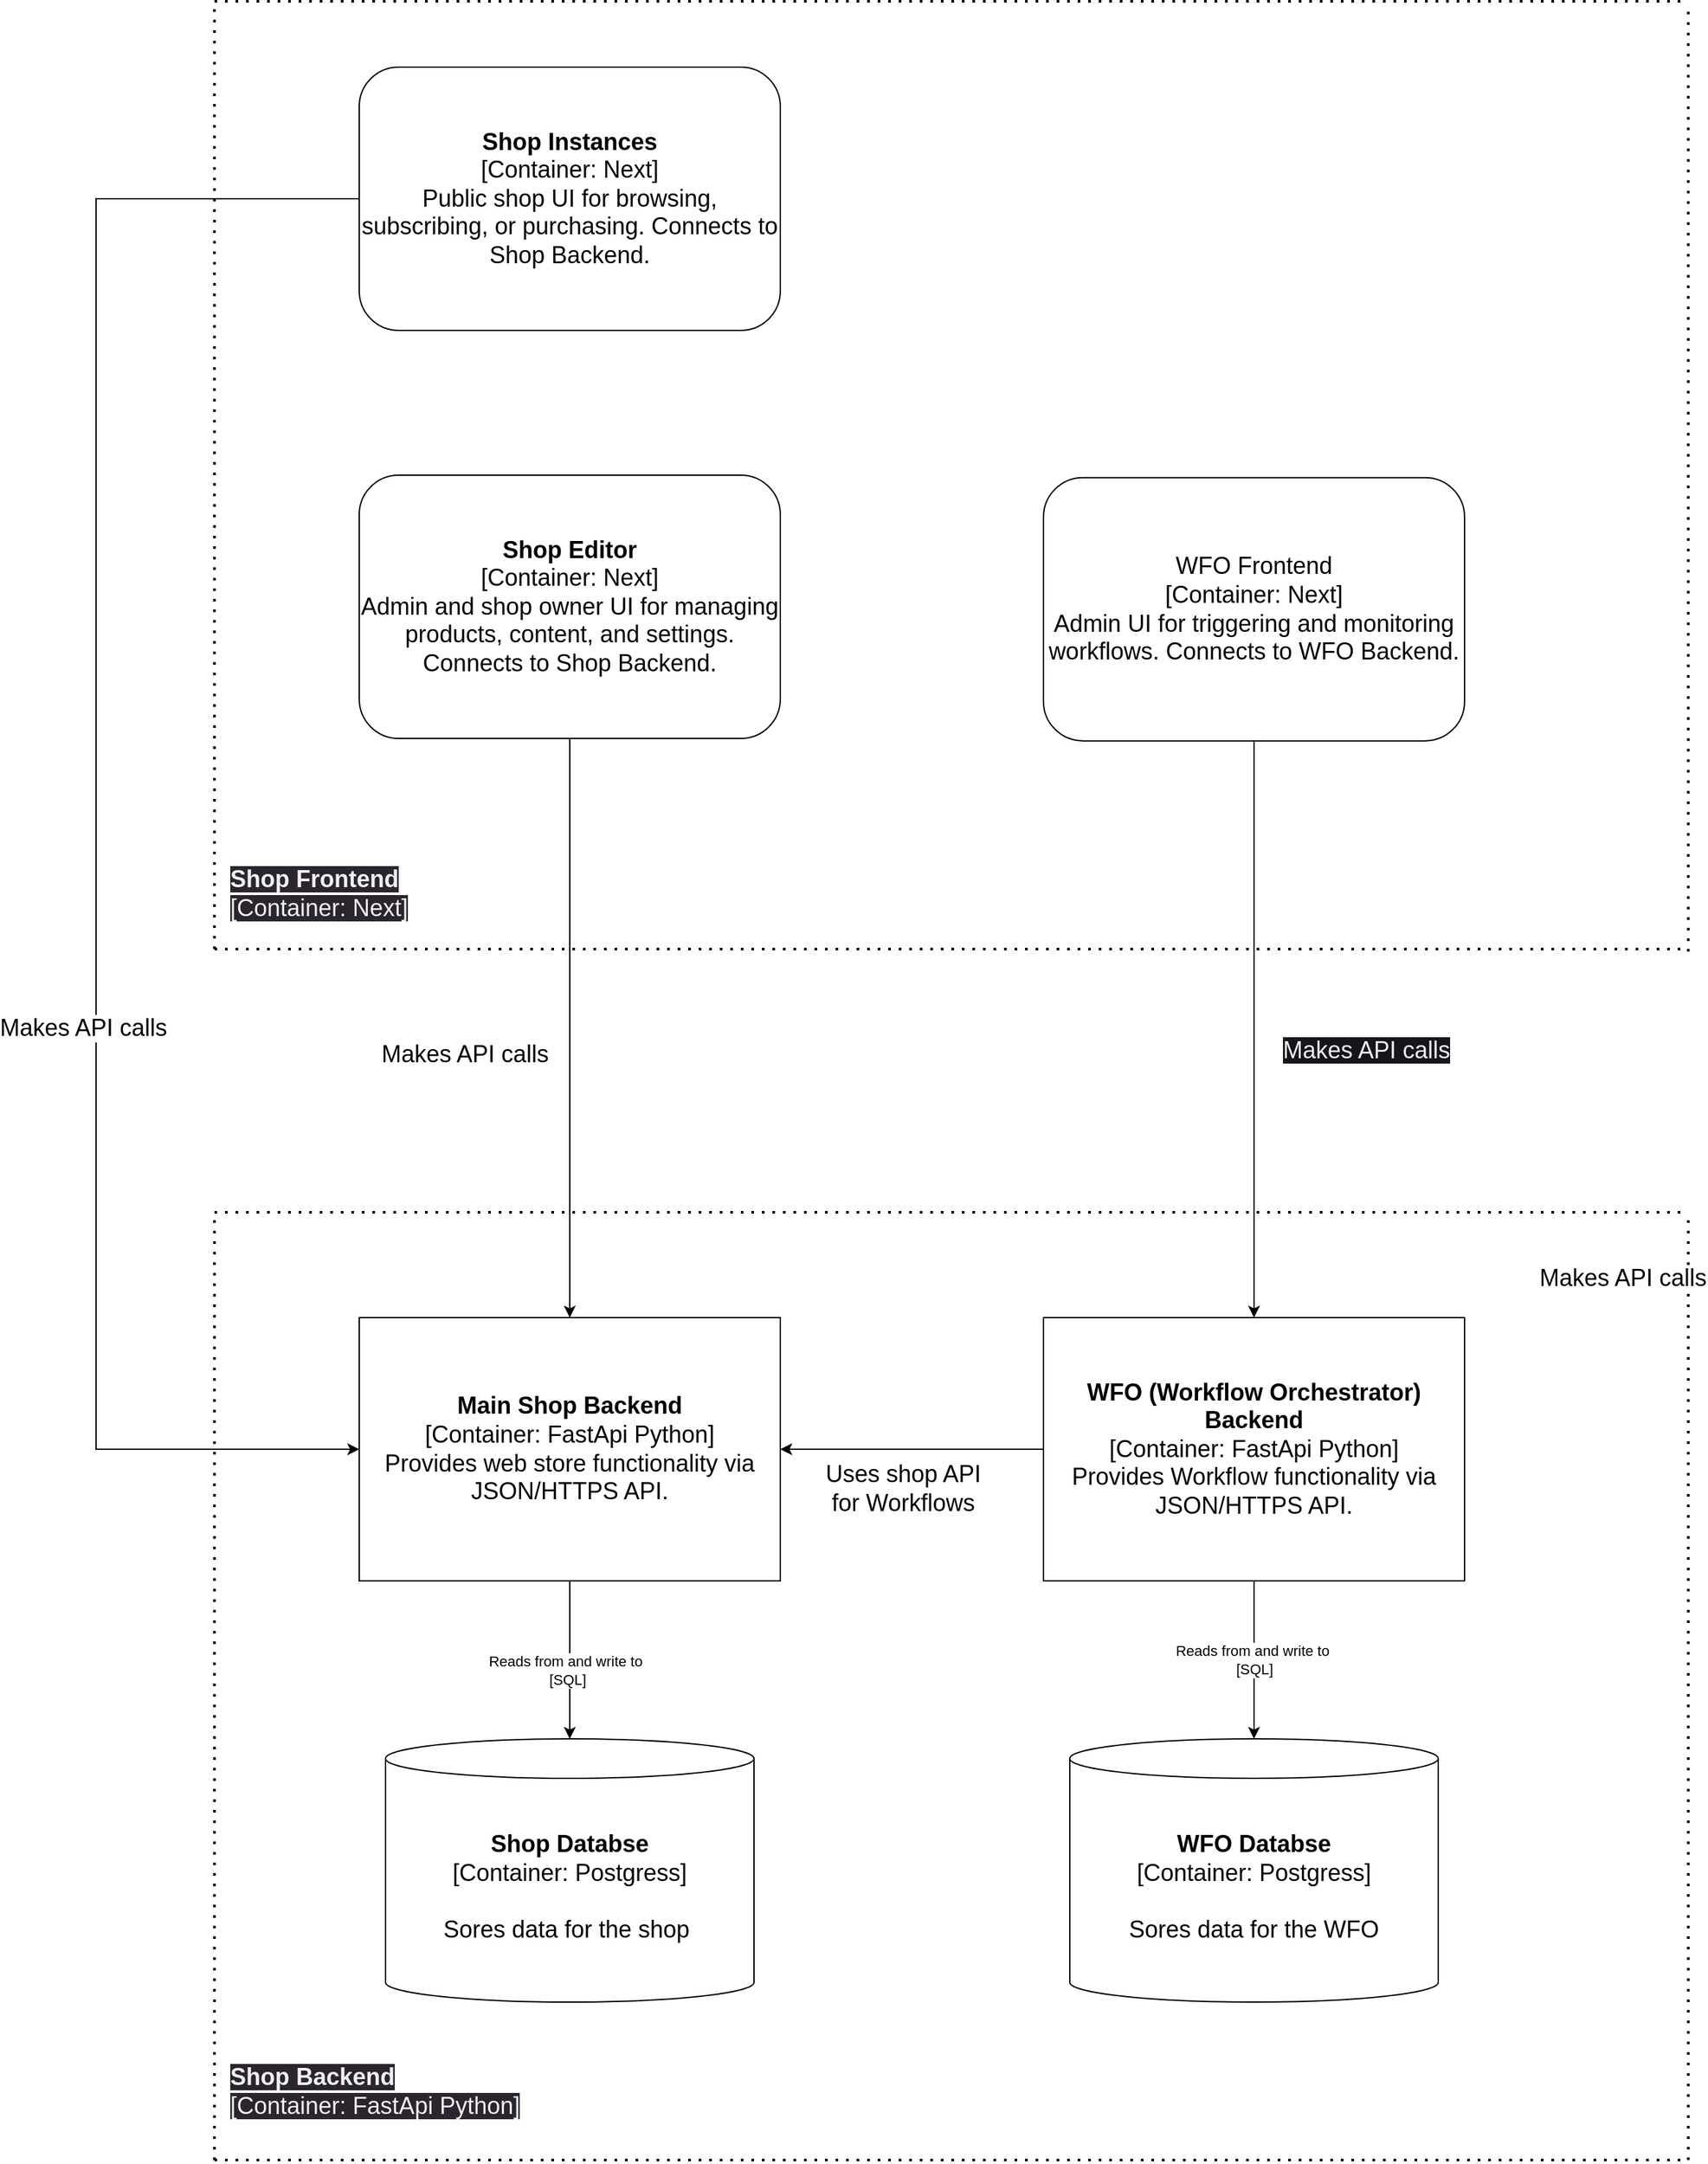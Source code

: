 <mxfile version="21.2.8" type="device">
  <diagram name="Page-1" id="Nc4lEZVA_qrP2W-vn1WD">
    <mxGraphModel dx="2580" dy="4068" grid="1" gridSize="10" guides="1" tooltips="1" connect="1" arrows="1" fold="1" page="1" pageScale="1" pageWidth="850" pageHeight="1100" math="0" shadow="0">
      <root>
        <mxCell id="0" />
        <mxCell id="1" parent="0" />
        <mxCell id="JnNU4JoyASaepBQ7OCUn-6" style="edgeStyle=orthogonalEdgeStyle;rounded=0;orthogonalLoop=1;jettySize=auto;html=1;entryX=0.5;entryY=0;entryDx=0;entryDy=0;entryPerimeter=0;" edge="1" parent="1" source="JnNU4JoyASaepBQ7OCUn-9" target="JnNU4JoyASaepBQ7OCUn-10">
          <mxGeometry relative="1" as="geometry">
            <Array as="points">
              <mxPoint x="510" y="700" />
              <mxPoint x="510" y="700" />
            </Array>
          </mxGeometry>
        </mxCell>
        <mxCell id="JnNU4JoyASaepBQ7OCUn-7" value="Reads from and write to&amp;nbsp;&lt;br&gt;[SQL]" style="edgeLabel;html=1;align=center;verticalAlign=middle;resizable=0;points=[];" vertex="1" connectable="0" parent="JnNU4JoyASaepBQ7OCUn-6">
          <mxGeometry x="0.127" y="-2" relative="1" as="geometry">
            <mxPoint as="offset" />
          </mxGeometry>
        </mxCell>
        <mxCell id="JnNU4JoyASaepBQ7OCUn-9" value="&lt;font style=&quot;font-size: 18px;&quot;&gt;&lt;b&gt;Main Shop Backend&lt;br&gt;&lt;/b&gt;[Container: FastApi Python]&lt;br&gt;Provides web store functionality via JSON/HTTPS API.&lt;/font&gt;" style="rounded=0;whiteSpace=wrap;html=1;" vertex="1" parent="1">
          <mxGeometry x="350" y="440" width="320" height="200" as="geometry" />
        </mxCell>
        <mxCell id="JnNU4JoyASaepBQ7OCUn-10" value="&lt;font style=&quot;font-size: 18px;&quot;&gt;&lt;b&gt;Shop Databse&lt;br&gt;&lt;/b&gt;[Container: Postgress]&lt;br&gt;&lt;br&gt;Sores data for the shop&amp;nbsp;&lt;/font&gt;" style="shape=cylinder3;whiteSpace=wrap;html=1;boundedLbl=1;backgroundOutline=1;size=15;" vertex="1" parent="1">
          <mxGeometry x="370" y="760" width="280" height="200" as="geometry" />
        </mxCell>
        <mxCell id="JnNU4JoyASaepBQ7OCUn-11" value="&lt;font style=&quot;font-size: 18px;&quot;&gt;&lt;b&gt;WFO Databse&lt;br&gt;&lt;/b&gt;[Container: Postgress]&lt;br&gt;&lt;br&gt;Sores data for the WFO&lt;/font&gt;" style="shape=cylinder3;whiteSpace=wrap;html=1;boundedLbl=1;backgroundOutline=1;size=15;" vertex="1" parent="1">
          <mxGeometry x="890" y="760" width="280" height="200" as="geometry" />
        </mxCell>
        <mxCell id="JnNU4JoyASaepBQ7OCUn-12" value="&lt;div&gt;Reads from and write to&amp;nbsp;&lt;/div&gt;&lt;div&gt;[SQL]&lt;/div&gt;" style="edgeStyle=orthogonalEdgeStyle;rounded=0;orthogonalLoop=1;jettySize=auto;html=1;entryX=0.5;entryY=0;entryDx=0;entryDy=0;entryPerimeter=0;" edge="1" parent="1" source="JnNU4JoyASaepBQ7OCUn-16" target="JnNU4JoyASaepBQ7OCUn-11">
          <mxGeometry relative="1" as="geometry" />
        </mxCell>
        <mxCell id="JnNU4JoyASaepBQ7OCUn-13" style="edgeStyle=orthogonalEdgeStyle;rounded=0;orthogonalLoop=1;jettySize=auto;html=1;exitX=0;exitY=0.5;exitDx=0;exitDy=0;entryX=1;entryY=0.5;entryDx=0;entryDy=0;" edge="1" parent="1" source="JnNU4JoyASaepBQ7OCUn-16" target="JnNU4JoyASaepBQ7OCUn-9">
          <mxGeometry relative="1" as="geometry" />
        </mxCell>
        <mxCell id="JnNU4JoyASaepBQ7OCUn-14" value="&lt;font style=&quot;font-size: 18px;&quot;&gt;Uses shop API&lt;br&gt;for Workflows&lt;/font&gt;" style="edgeLabel;html=1;align=center;verticalAlign=middle;resizable=0;points=[];" vertex="1" connectable="0" parent="JnNU4JoyASaepBQ7OCUn-13">
          <mxGeometry x="0.205" y="-5" relative="1" as="geometry">
            <mxPoint x="13" y="35" as="offset" />
          </mxGeometry>
        </mxCell>
        <mxCell id="JnNU4JoyASaepBQ7OCUn-16" value="&lt;font style=&quot;font-size: 18px;&quot;&gt;&lt;b&gt;WFO (Workflow Orchestrator) Backend&lt;br&gt;&lt;/b&gt;[Container: FastApi Python]&lt;br&gt;Provides Workflow functionality via JSON/HTTPS API.&lt;/font&gt;" style="rounded=0;whiteSpace=wrap;html=1;" vertex="1" parent="1">
          <mxGeometry x="870" y="440" width="320" height="200" as="geometry" />
        </mxCell>
        <mxCell id="JnNU4JoyASaepBQ7OCUn-20" value="" style="endArrow=none;dashed=1;html=1;dashPattern=1 3;strokeWidth=2;rounded=0;" edge="1" parent="1">
          <mxGeometry x="-0.028" y="90" width="50" height="50" relative="1" as="geometry">
            <mxPoint x="1360" y="1080" as="sourcePoint" />
            <mxPoint x="1360" y="360" as="targetPoint" />
            <mxPoint as="offset" />
          </mxGeometry>
        </mxCell>
        <mxCell id="JnNU4JoyASaepBQ7OCUn-21" value="" style="endArrow=none;dashed=1;html=1;dashPattern=1 3;strokeWidth=2;rounded=0;" edge="1" parent="1">
          <mxGeometry width="50" height="50" relative="1" as="geometry">
            <mxPoint x="240" y="360" as="sourcePoint" />
            <mxPoint x="1360" y="360" as="targetPoint" />
          </mxGeometry>
        </mxCell>
        <mxCell id="JnNU4JoyASaepBQ7OCUn-23" value="" style="endArrow=none;dashed=1;html=1;dashPattern=1 3;strokeWidth=2;rounded=0;" edge="1" parent="1">
          <mxGeometry width="50" height="50" relative="1" as="geometry">
            <mxPoint x="240" y="1080" as="sourcePoint" />
            <mxPoint x="240" y="360" as="targetPoint" />
          </mxGeometry>
        </mxCell>
        <mxCell id="JnNU4JoyASaepBQ7OCUn-24" value="" style="endArrow=none;dashed=1;html=1;dashPattern=1 3;strokeWidth=2;rounded=0;" edge="1" parent="1">
          <mxGeometry width="50" height="50" relative="1" as="geometry">
            <mxPoint x="240" y="1080" as="sourcePoint" />
            <mxPoint x="1360" y="1080" as="targetPoint" />
          </mxGeometry>
        </mxCell>
        <mxCell id="JnNU4JoyASaepBQ7OCUn-25" value="&lt;b style=&quot;border-color: rgb(0, 0, 0); color: rgb(240, 240, 240); font-family: Helvetica; font-size: 18px; font-style: normal; font-variant-ligatures: normal; font-variant-caps: normal; letter-spacing: normal; orphans: 2; text-align: center; text-indent: 0px; text-transform: none; widows: 2; word-spacing: 0px; -webkit-text-stroke-width: 0px; background-color: rgb(42, 37, 47); text-decoration-thickness: initial; text-decoration-style: initial; text-decoration-color: initial;&quot;&gt;Shop Backend&lt;br style=&quot;border-color: rgb(0, 0, 0);&quot;&gt;&lt;/b&gt;&lt;span style=&quot;color: rgb(240, 240, 240); font-family: Helvetica; font-size: 18px; font-style: normal; font-variant-ligatures: normal; font-variant-caps: normal; font-weight: 400; letter-spacing: normal; orphans: 2; text-align: center; text-indent: 0px; text-transform: none; widows: 2; word-spacing: 0px; -webkit-text-stroke-width: 0px; background-color: rgb(42, 37, 47); text-decoration-thickness: initial; text-decoration-style: initial; text-decoration-color: initial; float: none; display: inline !important;&quot;&gt;[Container: FastApi Python]&lt;/span&gt;" style="text;whiteSpace=wrap;html=1;" vertex="1" parent="1">
          <mxGeometry x="250" y="1000" width="250" height="70" as="geometry" />
        </mxCell>
        <mxCell id="JnNU4JoyASaepBQ7OCUn-26" style="edgeStyle=orthogonalEdgeStyle;rounded=0;orthogonalLoop=1;jettySize=auto;html=1;entryX=0.5;entryY=0;entryDx=0;entryDy=0;" edge="1" parent="1" source="JnNU4JoyASaepBQ7OCUn-27" target="JnNU4JoyASaepBQ7OCUn-16">
          <mxGeometry relative="1" as="geometry" />
        </mxCell>
        <mxCell id="JnNU4JoyASaepBQ7OCUn-27" value="&lt;font style=&quot;&quot;&gt;&lt;font style=&quot;font-size: 18px;&quot;&gt;WFO Frontend&lt;br&gt;[Container: Next]&lt;br&gt;Admin UI for triggering and monitoring workflows. Connects to WFO Backend.&lt;/font&gt;&lt;br&gt;&lt;/font&gt;" style="rounded=1;whiteSpace=wrap;html=1;" vertex="1" parent="1">
          <mxGeometry x="870" y="-198.18" width="320" height="200" as="geometry" />
        </mxCell>
        <mxCell id="JnNU4JoyASaepBQ7OCUn-28" value="" style="endArrow=none;dashed=1;html=1;dashPattern=1 3;strokeWidth=2;rounded=0;" edge="1" parent="1">
          <mxGeometry width="50" height="50" relative="1" as="geometry">
            <mxPoint x="1360" y="161.82" as="sourcePoint" />
            <mxPoint x="1360" y="-558.18" as="targetPoint" />
          </mxGeometry>
        </mxCell>
        <mxCell id="JnNU4JoyASaepBQ7OCUn-29" style="edgeStyle=orthogonalEdgeStyle;rounded=0;orthogonalLoop=1;jettySize=auto;html=1;entryX=0;entryY=0.5;entryDx=0;entryDy=0;" edge="1" parent="1" source="JnNU4JoyASaepBQ7OCUn-32" target="JnNU4JoyASaepBQ7OCUn-9">
          <mxGeometry relative="1" as="geometry">
            <Array as="points">
              <mxPoint x="150" y="-410" />
              <mxPoint x="150" y="540" />
            </Array>
          </mxGeometry>
        </mxCell>
        <mxCell id="JnNU4JoyASaepBQ7OCUn-30" value="&lt;font style=&quot;font-size: 18px;&quot;&gt;Makes API calls&lt;/font&gt;" style="edgeLabel;html=1;align=center;verticalAlign=middle;resizable=0;points=[];" vertex="1" connectable="0" parent="JnNU4JoyASaepBQ7OCUn-29">
          <mxGeometry x="0.079" y="-1" relative="1" as="geometry">
            <mxPoint x="-9" y="101" as="offset" />
          </mxGeometry>
        </mxCell>
        <mxCell id="JnNU4JoyASaepBQ7OCUn-32" value="&lt;font style=&quot;&quot;&gt;&lt;font style=&quot;font-size: 18px;&quot;&gt;&lt;b style=&quot;&quot;&gt;Shop Instances&lt;/b&gt;&lt;br&gt;[Container: Next]&lt;br&gt;Public shop UI for browsing, subscribing, or purchasing. Connects to Shop Backend.&lt;/font&gt;&lt;br&gt;&lt;/font&gt;" style="rounded=1;whiteSpace=wrap;html=1;" vertex="1" parent="1">
          <mxGeometry x="350" y="-510" width="320" height="200" as="geometry" />
        </mxCell>
        <mxCell id="JnNU4JoyASaepBQ7OCUn-33" value="" style="endArrow=none;dashed=1;html=1;dashPattern=1 3;strokeWidth=2;rounded=0;" edge="1" parent="1">
          <mxGeometry width="50" height="50" relative="1" as="geometry">
            <mxPoint x="240" y="-560" as="sourcePoint" />
            <mxPoint x="1360" y="-560" as="targetPoint" />
          </mxGeometry>
        </mxCell>
        <mxCell id="JnNU4JoyASaepBQ7OCUn-34" value="" style="endArrow=none;dashed=1;html=1;dashPattern=1 3;strokeWidth=2;rounded=0;" edge="1" parent="1">
          <mxGeometry width="50" height="50" relative="1" as="geometry">
            <mxPoint x="240" y="160" as="sourcePoint" />
            <mxPoint x="240" y="-560" as="targetPoint" />
          </mxGeometry>
        </mxCell>
        <mxCell id="JnNU4JoyASaepBQ7OCUn-35" style="edgeStyle=orthogonalEdgeStyle;rounded=0;orthogonalLoop=1;jettySize=auto;html=1;entryX=0.5;entryY=0;entryDx=0;entryDy=0;" edge="1" parent="1" source="JnNU4JoyASaepBQ7OCUn-37" target="JnNU4JoyASaepBQ7OCUn-9">
          <mxGeometry relative="1" as="geometry" />
        </mxCell>
        <mxCell id="JnNU4JoyASaepBQ7OCUn-36" value="&lt;font style=&quot;font-size: 18px;&quot;&gt;Makes API calls&lt;/font&gt;" style="edgeLabel;html=1;align=center;verticalAlign=middle;resizable=0;points=[];" vertex="1" connectable="0" parent="JnNU4JoyASaepBQ7OCUn-35">
          <mxGeometry x="-0.1" y="-6" relative="1" as="geometry">
            <mxPoint x="-74" y="42" as="offset" />
          </mxGeometry>
        </mxCell>
        <mxCell id="JnNU4JoyASaepBQ7OCUn-37" value="&lt;font style=&quot;font-size: 18px;&quot;&gt;&lt;b&gt;Shop Editor&lt;/b&gt;&lt;br&gt;[Container: Next]&lt;br&gt;Admin and shop owner UI for managing products, content, and settings. Connects to Shop Backend.&lt;br&gt;&lt;/font&gt;" style="rounded=1;whiteSpace=wrap;html=1;" vertex="1" parent="1">
          <mxGeometry x="350" y="-200.0" width="320" height="200" as="geometry" />
        </mxCell>
        <mxCell id="JnNU4JoyASaepBQ7OCUn-38" value="" style="endArrow=none;dashed=1;html=1;dashPattern=1 3;strokeWidth=2;rounded=0;" edge="1" parent="1">
          <mxGeometry width="50" height="50" relative="1" as="geometry">
            <mxPoint x="240" y="160" as="sourcePoint" />
            <mxPoint x="1360" y="160" as="targetPoint" />
          </mxGeometry>
        </mxCell>
        <mxCell id="JnNU4JoyASaepBQ7OCUn-39" value="&lt;b style=&quot;border-color: rgb(0, 0, 0); color: rgb(240, 240, 240); font-family: Helvetica; font-style: normal; font-variant-ligatures: normal; font-variant-caps: normal; letter-spacing: normal; orphans: 2; text-indent: 0px; text-transform: none; widows: 2; word-spacing: 0px; -webkit-text-stroke-width: 0px; text-decoration-thickness: initial; text-decoration-style: initial; text-decoration-color: initial; font-size: 18px; text-align: center; background-color: rgb(42, 37, 47);&quot;&gt;Shop Frontend&lt;br style=&quot;border-color: rgb(0, 0, 0);&quot;&gt;&lt;/b&gt;&lt;span style=&quot;border-color: rgb(0, 0, 0); color: rgb(240, 240, 240); font-family: Helvetica; font-style: normal; font-variant-ligatures: normal; font-variant-caps: normal; font-weight: 400; letter-spacing: normal; orphans: 2; text-indent: 0px; text-transform: none; widows: 2; word-spacing: 0px; -webkit-text-stroke-width: 0px; text-decoration-thickness: initial; text-decoration-style: initial; text-decoration-color: initial; font-size: 18px; text-align: center; background-color: rgb(42, 37, 47); float: none; display: inline !important;&quot;&gt;[Container: Next]&lt;/span&gt;" style="text;whiteSpace=wrap;html=1;" vertex="1" parent="1">
          <mxGeometry x="250" y="90" width="250" height="70" as="geometry" />
        </mxCell>
        <mxCell id="JnNU4JoyASaepBQ7OCUn-40" value="&lt;span style=&quot;color: rgb(240, 240, 240); font-family: Helvetica; font-size: 18px; font-style: normal; font-variant-ligatures: normal; font-variant-caps: normal; font-weight: 400; letter-spacing: normal; orphans: 2; text-align: center; text-indent: 0px; text-transform: none; widows: 2; word-spacing: 0px; -webkit-text-stroke-width: 0px; background-color: rgb(24, 20, 29); text-decoration-thickness: initial; text-decoration-style: initial; text-decoration-color: initial; float: none; display: inline !important;&quot;&gt;Makes API calls&lt;/span&gt;" style="text;whiteSpace=wrap;html=1;" vertex="1" parent="1">
          <mxGeometry x="1050" y="220" width="160" height="50" as="geometry" />
        </mxCell>
        <mxCell id="JnNU4JoyASaepBQ7OCUn-44" value="&lt;font style=&quot;font-size: 18px;&quot;&gt;Makes API calls&lt;/font&gt;" style="edgeLabel;html=1;align=center;verticalAlign=middle;resizable=0;points=[];" vertex="1" connectable="0" parent="1">
          <mxGeometry x="1310.0" y="410.001" as="geometry" />
        </mxCell>
      </root>
    </mxGraphModel>
  </diagram>
</mxfile>
